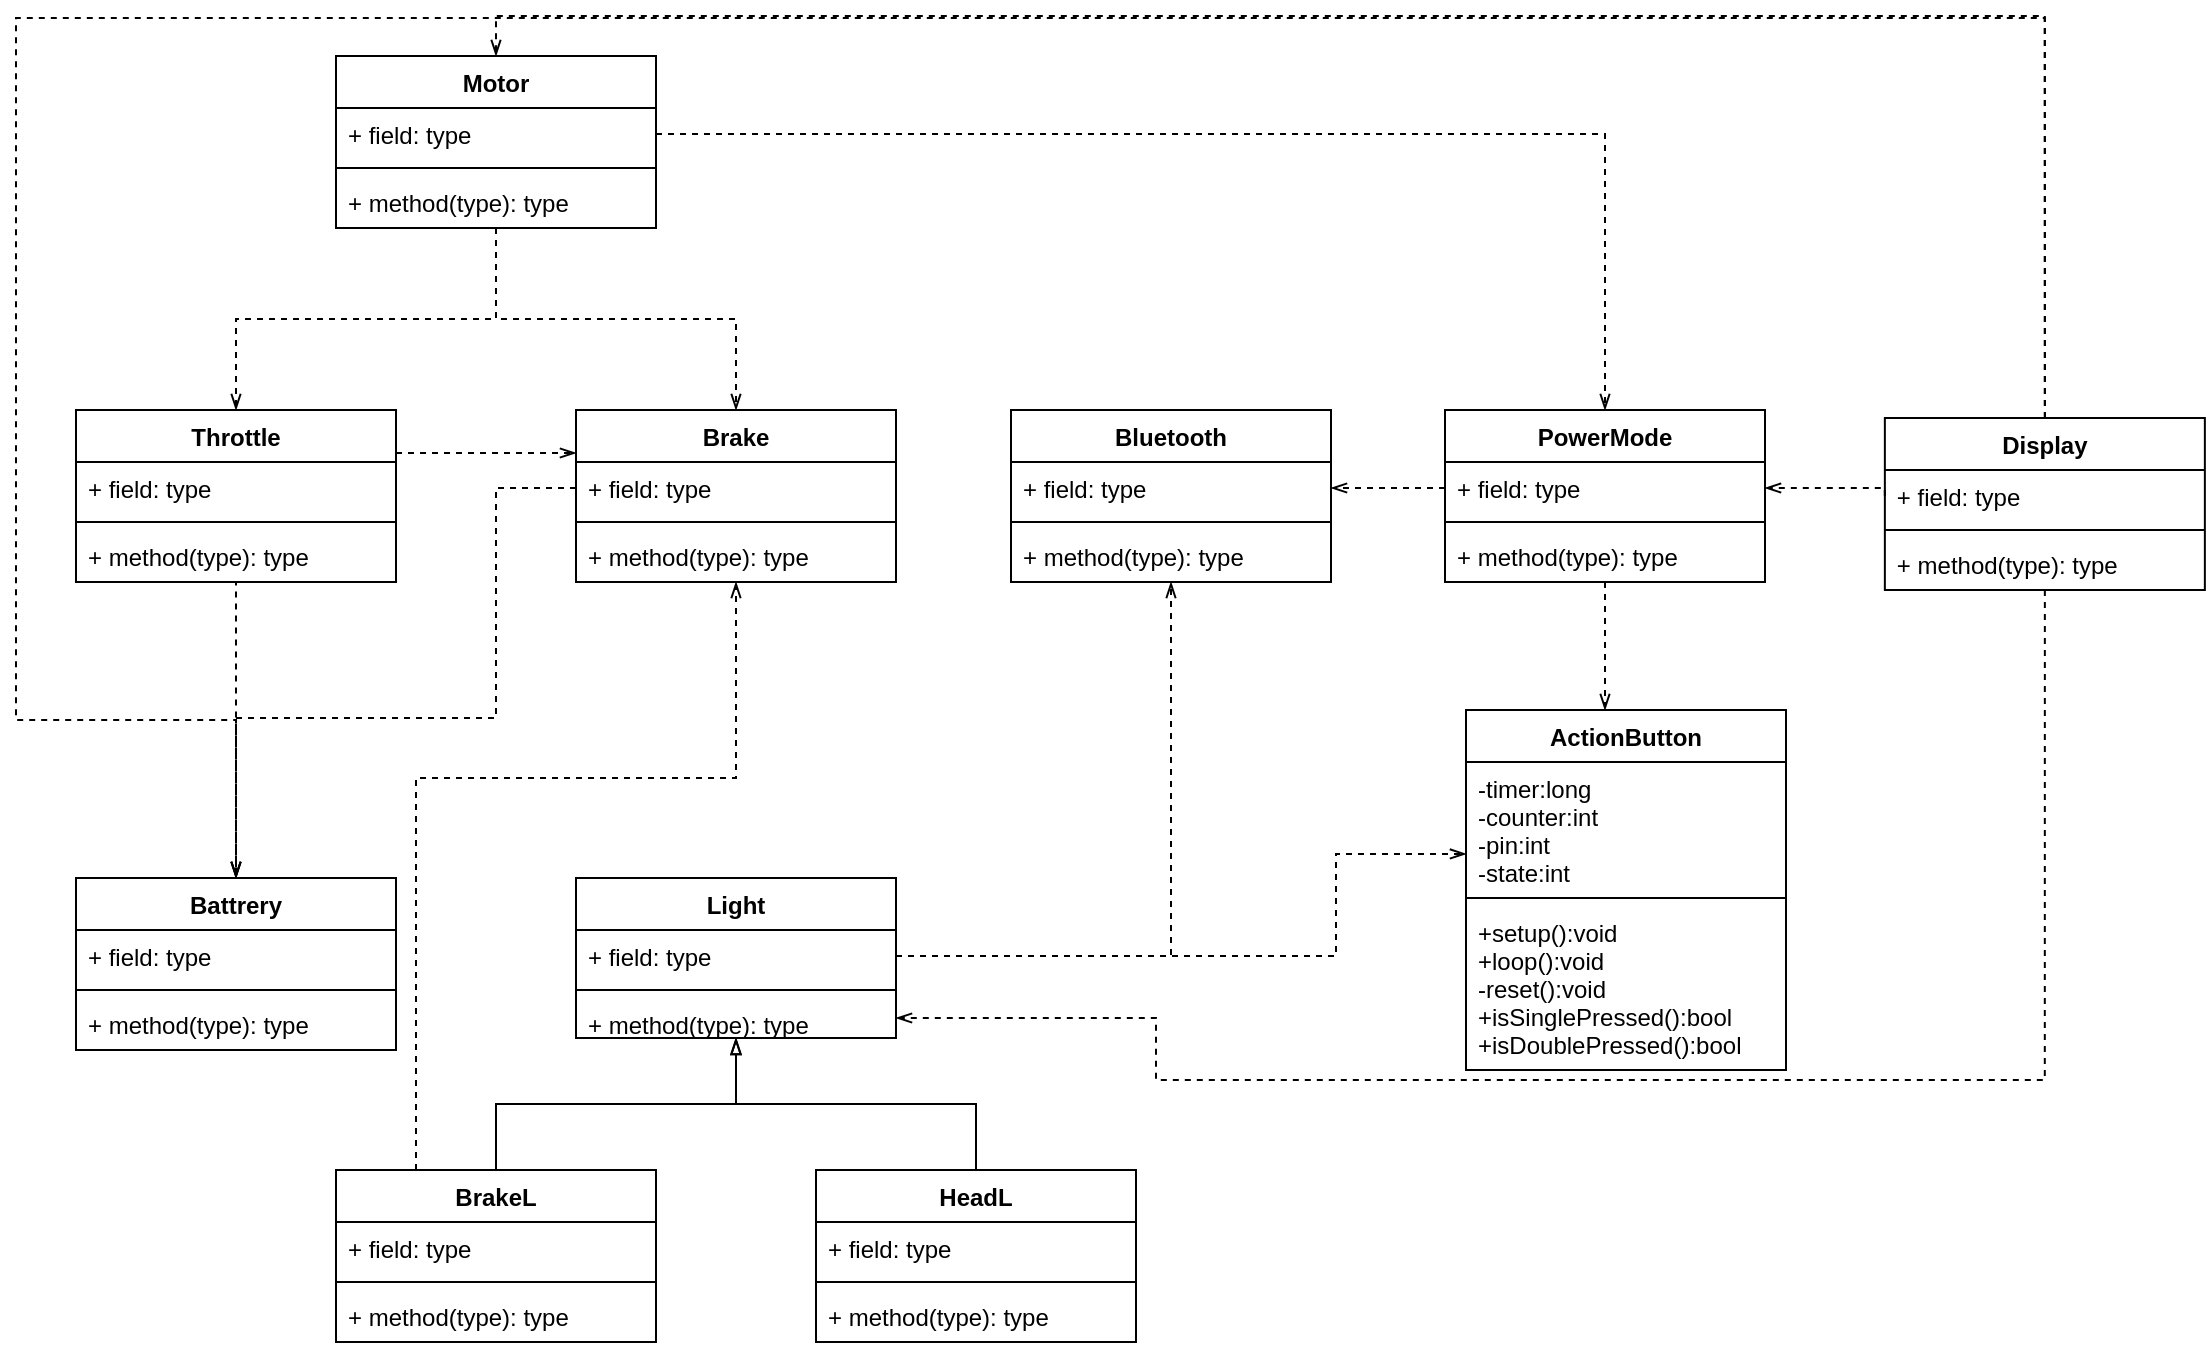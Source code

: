 <mxfile version="10.8.0" type="device"><diagram id="RRR2Q73Efiblb29-fy5A" name="Page-1"><mxGraphModel dx="1078" dy="765" grid="1" gridSize="10" guides="1" tooltips="1" connect="1" arrows="1" fold="1" page="1" pageScale="1" pageWidth="850" pageHeight="1100" math="0" shadow="0"><root><mxCell id="0"/><mxCell id="1" parent="0"/><mxCell id="Oltx8EEPDuNsa9bhyEoh-46" style="edgeStyle=orthogonalEdgeStyle;rounded=0;orthogonalLoop=1;jettySize=auto;html=1;dashed=1;startArrow=none;startFill=0;endArrow=openThin;endFill=0;" parent="1" source="Oltx8EEPDuNsa9bhyEoh-1" target="Oltx8EEPDuNsa9bhyEoh-9" edge="1"><mxGeometry relative="1" as="geometry"/></mxCell><mxCell id="Oltx8EEPDuNsa9bhyEoh-47" style="edgeStyle=orthogonalEdgeStyle;rounded=0;orthogonalLoop=1;jettySize=auto;html=1;exitX=0.5;exitY=1;exitDx=0;exitDy=0;entryX=0.5;entryY=0;entryDx=0;entryDy=0;dashed=1;startArrow=none;startFill=0;endArrow=openThin;endFill=0;" parent="1" source="Oltx8EEPDuNsa9bhyEoh-1" target="Oltx8EEPDuNsa9bhyEoh-5" edge="1"><mxGeometry relative="1" as="geometry"/></mxCell><mxCell id="Oltx8EEPDuNsa9bhyEoh-1" value="Motor" style="swimlane;fontStyle=1;align=center;verticalAlign=top;childLayout=stackLayout;horizontal=1;startSize=26;horizontalStack=0;resizeParent=1;resizeParentMax=0;resizeLast=0;collapsible=1;marginBottom=0;" parent="1" vertex="1"><mxGeometry x="340" y="39" width="160" height="86" as="geometry"/></mxCell><mxCell id="Oltx8EEPDuNsa9bhyEoh-2" value="+ field: type" style="text;strokeColor=none;fillColor=none;align=left;verticalAlign=top;spacingLeft=4;spacingRight=4;overflow=hidden;rotatable=0;points=[[0,0.5],[1,0.5]];portConstraint=eastwest;" parent="Oltx8EEPDuNsa9bhyEoh-1" vertex="1"><mxGeometry y="26" width="160" height="26" as="geometry"/></mxCell><mxCell id="Oltx8EEPDuNsa9bhyEoh-3" value="" style="line;strokeWidth=1;fillColor=none;align=left;verticalAlign=middle;spacingTop=-1;spacingLeft=3;spacingRight=3;rotatable=0;labelPosition=right;points=[];portConstraint=eastwest;" parent="Oltx8EEPDuNsa9bhyEoh-1" vertex="1"><mxGeometry y="52" width="160" height="8" as="geometry"/></mxCell><mxCell id="Oltx8EEPDuNsa9bhyEoh-4" value="+ method(type): type" style="text;strokeColor=none;fillColor=none;align=left;verticalAlign=top;spacingLeft=4;spacingRight=4;overflow=hidden;rotatable=0;points=[[0,0.5],[1,0.5]];portConstraint=eastwest;" parent="Oltx8EEPDuNsa9bhyEoh-1" vertex="1"><mxGeometry y="60" width="160" height="26" as="geometry"/></mxCell><mxCell id="Oltx8EEPDuNsa9bhyEoh-5" value="Brake" style="swimlane;fontStyle=1;align=center;verticalAlign=top;childLayout=stackLayout;horizontal=1;startSize=26;horizontalStack=0;resizeParent=1;resizeParentMax=0;resizeLast=0;collapsible=1;marginBottom=0;" parent="1" vertex="1"><mxGeometry x="460" y="216" width="160" height="86" as="geometry"/></mxCell><mxCell id="Oltx8EEPDuNsa9bhyEoh-6" value="+ field: type" style="text;strokeColor=none;fillColor=none;align=left;verticalAlign=top;spacingLeft=4;spacingRight=4;overflow=hidden;rotatable=0;points=[[0,0.5],[1,0.5]];portConstraint=eastwest;" parent="Oltx8EEPDuNsa9bhyEoh-5" vertex="1"><mxGeometry y="26" width="160" height="26" as="geometry"/></mxCell><mxCell id="Oltx8EEPDuNsa9bhyEoh-7" value="" style="line;strokeWidth=1;fillColor=none;align=left;verticalAlign=middle;spacingTop=-1;spacingLeft=3;spacingRight=3;rotatable=0;labelPosition=right;points=[];portConstraint=eastwest;" parent="Oltx8EEPDuNsa9bhyEoh-5" vertex="1"><mxGeometry y="52" width="160" height="8" as="geometry"/></mxCell><mxCell id="Oltx8EEPDuNsa9bhyEoh-8" value="+ method(type): type" style="text;strokeColor=none;fillColor=none;align=left;verticalAlign=top;spacingLeft=4;spacingRight=4;overflow=hidden;rotatable=0;points=[[0,0.5],[1,0.5]];portConstraint=eastwest;" parent="Oltx8EEPDuNsa9bhyEoh-5" vertex="1"><mxGeometry y="60" width="160" height="26" as="geometry"/></mxCell><mxCell id="Oltx8EEPDuNsa9bhyEoh-85" style="edgeStyle=orthogonalEdgeStyle;rounded=0;orthogonalLoop=1;jettySize=auto;html=1;exitX=1;exitY=0.25;exitDx=0;exitDy=0;entryX=0;entryY=0.25;entryDx=0;entryDy=0;dashed=1;startArrow=none;startFill=0;endArrow=openThin;endFill=0;" parent="1" source="Oltx8EEPDuNsa9bhyEoh-9" target="Oltx8EEPDuNsa9bhyEoh-5" edge="1"><mxGeometry relative="1" as="geometry"/></mxCell><mxCell id="Oltx8EEPDuNsa9bhyEoh-9" value="Throttle" style="swimlane;fontStyle=1;align=center;verticalAlign=top;childLayout=stackLayout;horizontal=1;startSize=26;horizontalStack=0;resizeParent=1;resizeParentMax=0;resizeLast=0;collapsible=1;marginBottom=0;" parent="1" vertex="1"><mxGeometry x="210" y="216" width="160" height="86" as="geometry"/></mxCell><mxCell id="Oltx8EEPDuNsa9bhyEoh-10" value="+ field: type" style="text;strokeColor=none;fillColor=none;align=left;verticalAlign=top;spacingLeft=4;spacingRight=4;overflow=hidden;rotatable=0;points=[[0,0.5],[1,0.5]];portConstraint=eastwest;" parent="Oltx8EEPDuNsa9bhyEoh-9" vertex="1"><mxGeometry y="26" width="160" height="26" as="geometry"/></mxCell><mxCell id="Oltx8EEPDuNsa9bhyEoh-11" value="" style="line;strokeWidth=1;fillColor=none;align=left;verticalAlign=middle;spacingTop=-1;spacingLeft=3;spacingRight=3;rotatable=0;labelPosition=right;points=[];portConstraint=eastwest;" parent="Oltx8EEPDuNsa9bhyEoh-9" vertex="1"><mxGeometry y="52" width="160" height="8" as="geometry"/></mxCell><mxCell id="Oltx8EEPDuNsa9bhyEoh-12" value="+ method(type): type" style="text;strokeColor=none;fillColor=none;align=left;verticalAlign=top;spacingLeft=4;spacingRight=4;overflow=hidden;rotatable=0;points=[[0,0.5],[1,0.5]];portConstraint=eastwest;" parent="Oltx8EEPDuNsa9bhyEoh-9" vertex="1"><mxGeometry y="60" width="160" height="26" as="geometry"/></mxCell><mxCell id="Oltx8EEPDuNsa9bhyEoh-13" value="Bluetooth" style="swimlane;fontStyle=1;align=center;verticalAlign=top;childLayout=stackLayout;horizontal=1;startSize=26;horizontalStack=0;resizeParent=1;resizeParentMax=0;resizeLast=0;collapsible=1;marginBottom=0;" parent="1" vertex="1"><mxGeometry x="677.5" y="216" width="160" height="86" as="geometry"/></mxCell><mxCell id="Oltx8EEPDuNsa9bhyEoh-14" value="+ field: type" style="text;strokeColor=none;fillColor=none;align=left;verticalAlign=top;spacingLeft=4;spacingRight=4;overflow=hidden;rotatable=0;points=[[0,0.5],[1,0.5]];portConstraint=eastwest;" parent="Oltx8EEPDuNsa9bhyEoh-13" vertex="1"><mxGeometry y="26" width="160" height="26" as="geometry"/></mxCell><mxCell id="Oltx8EEPDuNsa9bhyEoh-15" value="" style="line;strokeWidth=1;fillColor=none;align=left;verticalAlign=middle;spacingTop=-1;spacingLeft=3;spacingRight=3;rotatable=0;labelPosition=right;points=[];portConstraint=eastwest;" parent="Oltx8EEPDuNsa9bhyEoh-13" vertex="1"><mxGeometry y="52" width="160" height="8" as="geometry"/></mxCell><mxCell id="Oltx8EEPDuNsa9bhyEoh-16" value="+ method(type): type" style="text;strokeColor=none;fillColor=none;align=left;verticalAlign=top;spacingLeft=4;spacingRight=4;overflow=hidden;rotatable=0;points=[[0,0.5],[1,0.5]];portConstraint=eastwest;" parent="Oltx8EEPDuNsa9bhyEoh-13" vertex="1"><mxGeometry y="60" width="160" height="26" as="geometry"/></mxCell><mxCell id="Oltx8EEPDuNsa9bhyEoh-17" value="Light" style="swimlane;fontStyle=1;align=center;verticalAlign=top;childLayout=stackLayout;horizontal=1;startSize=26;horizontalStack=0;resizeParent=1;resizeParentMax=0;resizeLast=0;collapsible=1;marginBottom=0;" parent="1" vertex="1"><mxGeometry x="460" y="450" width="160" height="80" as="geometry"/></mxCell><mxCell id="Oltx8EEPDuNsa9bhyEoh-18" value="+ field: type" style="text;strokeColor=none;fillColor=none;align=left;verticalAlign=top;spacingLeft=4;spacingRight=4;overflow=hidden;rotatable=0;points=[[0,0.5],[1,0.5]];portConstraint=eastwest;" parent="Oltx8EEPDuNsa9bhyEoh-17" vertex="1"><mxGeometry y="26" width="160" height="26" as="geometry"/></mxCell><mxCell id="Oltx8EEPDuNsa9bhyEoh-19" value="" style="line;strokeWidth=1;fillColor=none;align=left;verticalAlign=middle;spacingTop=-1;spacingLeft=3;spacingRight=3;rotatable=0;labelPosition=right;points=[];portConstraint=eastwest;" parent="Oltx8EEPDuNsa9bhyEoh-17" vertex="1"><mxGeometry y="52" width="160" height="8" as="geometry"/></mxCell><mxCell id="Oltx8EEPDuNsa9bhyEoh-20" value="+ method(type): type" style="text;strokeColor=none;fillColor=none;align=left;verticalAlign=top;spacingLeft=4;spacingRight=4;overflow=hidden;rotatable=0;points=[[0,0.5],[1,0.5]];portConstraint=eastwest;" parent="Oltx8EEPDuNsa9bhyEoh-17" vertex="1"><mxGeometry y="60" width="160" height="20" as="geometry"/></mxCell><mxCell id="Oltx8EEPDuNsa9bhyEoh-32" style="edgeStyle=orthogonalEdgeStyle;rounded=0;orthogonalLoop=1;jettySize=auto;html=1;exitX=0.5;exitY=0;exitDx=0;exitDy=0;endArrow=blockThin;endFill=0;entryX=0.5;entryY=1;entryDx=0;entryDy=0;" parent="1" source="Oltx8EEPDuNsa9bhyEoh-21" target="Oltx8EEPDuNsa9bhyEoh-17" edge="1"><mxGeometry relative="1" as="geometry"><mxPoint x="530" y="545" as="targetPoint"/></mxGeometry></mxCell><mxCell id="Oltx8EEPDuNsa9bhyEoh-81" style="edgeStyle=orthogonalEdgeStyle;rounded=0;orthogonalLoop=1;jettySize=auto;html=1;exitX=0.25;exitY=0;exitDx=0;exitDy=0;dashed=1;startArrow=none;startFill=0;endArrow=openThin;endFill=0;entryX=0.5;entryY=1;entryDx=0;entryDy=0;" parent="1" source="Oltx8EEPDuNsa9bhyEoh-21" target="Oltx8EEPDuNsa9bhyEoh-5" edge="1"><mxGeometry relative="1" as="geometry"><mxPoint x="430" y="390" as="targetPoint"/><Array as="points"><mxPoint x="380" y="400"/><mxPoint x="540" y="400"/></Array></mxGeometry></mxCell><mxCell id="Oltx8EEPDuNsa9bhyEoh-21" value="BrakeL" style="swimlane;fontStyle=1;align=center;verticalAlign=top;childLayout=stackLayout;horizontal=1;startSize=26;horizontalStack=0;resizeParent=1;resizeParentMax=0;resizeLast=0;collapsible=1;marginBottom=0;" parent="1" vertex="1"><mxGeometry x="340" y="596" width="160" height="86" as="geometry"/></mxCell><mxCell id="Oltx8EEPDuNsa9bhyEoh-22" value="+ field: type" style="text;strokeColor=none;fillColor=none;align=left;verticalAlign=top;spacingLeft=4;spacingRight=4;overflow=hidden;rotatable=0;points=[[0,0.5],[1,0.5]];portConstraint=eastwest;" parent="Oltx8EEPDuNsa9bhyEoh-21" vertex="1"><mxGeometry y="26" width="160" height="26" as="geometry"/></mxCell><mxCell id="Oltx8EEPDuNsa9bhyEoh-23" value="" style="line;strokeWidth=1;fillColor=none;align=left;verticalAlign=middle;spacingTop=-1;spacingLeft=3;spacingRight=3;rotatable=0;labelPosition=right;points=[];portConstraint=eastwest;" parent="Oltx8EEPDuNsa9bhyEoh-21" vertex="1"><mxGeometry y="52" width="160" height="8" as="geometry"/></mxCell><mxCell id="Oltx8EEPDuNsa9bhyEoh-24" value="+ method(type): type" style="text;strokeColor=none;fillColor=none;align=left;verticalAlign=top;spacingLeft=4;spacingRight=4;overflow=hidden;rotatable=0;points=[[0,0.5],[1,0.5]];portConstraint=eastwest;" parent="Oltx8EEPDuNsa9bhyEoh-21" vertex="1"><mxGeometry y="60" width="160" height="26" as="geometry"/></mxCell><mxCell id="Oltx8EEPDuNsa9bhyEoh-31" style="edgeStyle=orthogonalEdgeStyle;rounded=0;orthogonalLoop=1;jettySize=auto;html=1;exitX=0.5;exitY=0;exitDx=0;exitDy=0;endArrow=blockThin;endFill=0;entryX=0.5;entryY=1;entryDx=0;entryDy=0;entryPerimeter=0;" parent="1" source="Oltx8EEPDuNsa9bhyEoh-25" target="Oltx8EEPDuNsa9bhyEoh-20" edge="1"><mxGeometry relative="1" as="geometry"><mxPoint x="550" y="545" as="targetPoint"/></mxGeometry></mxCell><mxCell id="Oltx8EEPDuNsa9bhyEoh-25" value="HeadL" style="swimlane;fontStyle=1;align=center;verticalAlign=top;childLayout=stackLayout;horizontal=1;startSize=26;horizontalStack=0;resizeParent=1;resizeParentMax=0;resizeLast=0;collapsible=1;marginBottom=0;" parent="1" vertex="1"><mxGeometry x="580" y="596" width="160" height="86" as="geometry"><mxRectangle x="580" y="596" width="70" height="26" as="alternateBounds"/></mxGeometry></mxCell><mxCell id="Oltx8EEPDuNsa9bhyEoh-26" value="+ field: type" style="text;strokeColor=none;fillColor=none;align=left;verticalAlign=top;spacingLeft=4;spacingRight=4;overflow=hidden;rotatable=0;points=[[0,0.5],[1,0.5]];portConstraint=eastwest;" parent="Oltx8EEPDuNsa9bhyEoh-25" vertex="1"><mxGeometry y="26" width="160" height="26" as="geometry"/></mxCell><mxCell id="Oltx8EEPDuNsa9bhyEoh-27" value="" style="line;strokeWidth=1;fillColor=none;align=left;verticalAlign=middle;spacingTop=-1;spacingLeft=3;spacingRight=3;rotatable=0;labelPosition=right;points=[];portConstraint=eastwest;" parent="Oltx8EEPDuNsa9bhyEoh-25" vertex="1"><mxGeometry y="52" width="160" height="8" as="geometry"/></mxCell><mxCell id="Oltx8EEPDuNsa9bhyEoh-28" value="+ method(type): type" style="text;strokeColor=none;fillColor=none;align=left;verticalAlign=top;spacingLeft=4;spacingRight=4;overflow=hidden;rotatable=0;points=[[0,0.5],[1,0.5]];portConstraint=eastwest;" parent="Oltx8EEPDuNsa9bhyEoh-25" vertex="1"><mxGeometry y="60" width="160" height="26" as="geometry"/></mxCell><mxCell id="Oltx8EEPDuNsa9bhyEoh-60" style="edgeStyle=orthogonalEdgeStyle;rounded=0;orthogonalLoop=1;jettySize=auto;html=1;exitX=0.5;exitY=0;exitDx=0;exitDy=0;entryX=0.5;entryY=0;entryDx=0;entryDy=0;dashed=1;startArrow=none;startFill=0;endArrow=openThin;endFill=0;" parent="1" source="Oltx8EEPDuNsa9bhyEoh-33" target="Oltx8EEPDuNsa9bhyEoh-37" edge="1"><mxGeometry relative="1" as="geometry"><Array as="points"><mxPoint x="1194" y="20"/><mxPoint x="180" y="20"/><mxPoint x="180" y="371"/><mxPoint x="290" y="371"/></Array></mxGeometry></mxCell><mxCell id="Oltx8EEPDuNsa9bhyEoh-79" style="edgeStyle=orthogonalEdgeStyle;rounded=0;orthogonalLoop=1;jettySize=auto;html=1;exitX=0.5;exitY=1;exitDx=0;exitDy=0;entryX=1;entryY=0.5;entryDx=0;entryDy=0;dashed=1;startArrow=none;startFill=0;endArrow=openThin;endFill=0;" parent="1" source="Oltx8EEPDuNsa9bhyEoh-33" target="Oltx8EEPDuNsa9bhyEoh-20" edge="1"><mxGeometry relative="1" as="geometry"><Array as="points"><mxPoint x="1194" y="551"/><mxPoint x="750" y="551"/><mxPoint x="750" y="520"/></Array></mxGeometry></mxCell><mxCell id="Oltx8EEPDuNsa9bhyEoh-80" style="edgeStyle=orthogonalEdgeStyle;rounded=0;orthogonalLoop=1;jettySize=auto;html=1;exitX=0.5;exitY=0;exitDx=0;exitDy=0;entryX=0.5;entryY=0;entryDx=0;entryDy=0;dashed=1;startArrow=none;startFill=0;endArrow=openThin;endFill=0;" parent="1" source="Oltx8EEPDuNsa9bhyEoh-33" target="Oltx8EEPDuNsa9bhyEoh-1" edge="1"><mxGeometry relative="1" as="geometry"/></mxCell><mxCell id="Oltx8EEPDuNsa9bhyEoh-33" value="Display" style="swimlane;fontStyle=1;align=center;verticalAlign=top;childLayout=stackLayout;horizontal=1;startSize=26;horizontalStack=0;resizeParent=1;resizeParentMax=0;resizeLast=0;collapsible=1;marginBottom=0;" parent="1" vertex="1"><mxGeometry x="1114.429" y="220" width="160" height="86" as="geometry"/></mxCell><mxCell id="Oltx8EEPDuNsa9bhyEoh-34" value="+ field: type" style="text;strokeColor=none;fillColor=none;align=left;verticalAlign=top;spacingLeft=4;spacingRight=4;overflow=hidden;rotatable=0;points=[[0,0.5],[1,0.5]];portConstraint=eastwest;" parent="Oltx8EEPDuNsa9bhyEoh-33" vertex="1"><mxGeometry y="26" width="160" height="26" as="geometry"/></mxCell><mxCell id="Oltx8EEPDuNsa9bhyEoh-35" value="" style="line;strokeWidth=1;fillColor=none;align=left;verticalAlign=middle;spacingTop=-1;spacingLeft=3;spacingRight=3;rotatable=0;labelPosition=right;points=[];portConstraint=eastwest;" parent="Oltx8EEPDuNsa9bhyEoh-33" vertex="1"><mxGeometry y="52" width="160" height="8" as="geometry"/></mxCell><mxCell id="Oltx8EEPDuNsa9bhyEoh-36" value="+ method(type): type" style="text;strokeColor=none;fillColor=none;align=left;verticalAlign=top;spacingLeft=4;spacingRight=4;overflow=hidden;rotatable=0;points=[[0,0.5],[1,0.5]];portConstraint=eastwest;" parent="Oltx8EEPDuNsa9bhyEoh-33" vertex="1"><mxGeometry y="60" width="160" height="26" as="geometry"/></mxCell><mxCell id="Oltx8EEPDuNsa9bhyEoh-41" style="edgeStyle=orthogonalEdgeStyle;rounded=0;orthogonalLoop=1;jettySize=auto;html=1;exitX=0.5;exitY=0;exitDx=0;exitDy=0;entryX=0.5;entryY=1;entryDx=0;entryDy=0;endArrow=none;endFill=0;dashed=1;startArrow=openThin;startFill=0;" parent="1" source="Oltx8EEPDuNsa9bhyEoh-37" target="Oltx8EEPDuNsa9bhyEoh-9" edge="1"><mxGeometry relative="1" as="geometry"/></mxCell><mxCell id="Oltx8EEPDuNsa9bhyEoh-37" value="Battrery" style="swimlane;fontStyle=1;align=center;verticalAlign=top;childLayout=stackLayout;horizontal=1;startSize=26;horizontalStack=0;resizeParent=1;resizeParentMax=0;resizeLast=0;collapsible=1;marginBottom=0;" parent="1" vertex="1"><mxGeometry x="210" y="450" width="160" height="86" as="geometry"/></mxCell><mxCell id="Oltx8EEPDuNsa9bhyEoh-38" value="+ field: type" style="text;strokeColor=none;fillColor=none;align=left;verticalAlign=top;spacingLeft=4;spacingRight=4;overflow=hidden;rotatable=0;points=[[0,0.5],[1,0.5]];portConstraint=eastwest;" parent="Oltx8EEPDuNsa9bhyEoh-37" vertex="1"><mxGeometry y="26" width="160" height="26" as="geometry"/></mxCell><mxCell id="Oltx8EEPDuNsa9bhyEoh-39" value="" style="line;strokeWidth=1;fillColor=none;align=left;verticalAlign=middle;spacingTop=-1;spacingLeft=3;spacingRight=3;rotatable=0;labelPosition=right;points=[];portConstraint=eastwest;" parent="Oltx8EEPDuNsa9bhyEoh-37" vertex="1"><mxGeometry y="52" width="160" height="8" as="geometry"/></mxCell><mxCell id="Oltx8EEPDuNsa9bhyEoh-40" value="+ method(type): type" style="text;strokeColor=none;fillColor=none;align=left;verticalAlign=top;spacingLeft=4;spacingRight=4;overflow=hidden;rotatable=0;points=[[0,0.5],[1,0.5]];portConstraint=eastwest;" parent="Oltx8EEPDuNsa9bhyEoh-37" vertex="1"><mxGeometry y="60" width="160" height="26" as="geometry"/></mxCell><mxCell id="Oltx8EEPDuNsa9bhyEoh-43" style="edgeStyle=orthogonalEdgeStyle;rounded=0;orthogonalLoop=1;jettySize=auto;html=1;exitX=0;exitY=0.5;exitDx=0;exitDy=0;entryX=0.5;entryY=0;entryDx=0;entryDy=0;dashed=1;startArrow=none;startFill=0;endArrow=openThin;endFill=0;" parent="1" source="Oltx8EEPDuNsa9bhyEoh-6" target="Oltx8EEPDuNsa9bhyEoh-37" edge="1"><mxGeometry relative="1" as="geometry"><Array as="points"><mxPoint x="420" y="255"/><mxPoint x="420" y="370"/><mxPoint x="290" y="370"/></Array></mxGeometry></mxCell><mxCell id="Oltx8EEPDuNsa9bhyEoh-62" value="ActionButton" style="swimlane;fontStyle=1;align=center;verticalAlign=top;childLayout=stackLayout;horizontal=1;startSize=26;horizontalStack=0;resizeParent=1;resizeParentMax=0;resizeLast=0;collapsible=1;marginBottom=0;" parent="1" vertex="1"><mxGeometry x="905" y="366" width="160" height="180" as="geometry"/></mxCell><mxCell id="Oltx8EEPDuNsa9bhyEoh-63" value="-timer:long&#10;-counter:int&#10;-pin:int&#10;-state:int&#10;" style="text;strokeColor=none;fillColor=none;align=left;verticalAlign=top;spacingLeft=4;spacingRight=4;overflow=hidden;rotatable=0;points=[[0,0.5],[1,0.5]];portConstraint=eastwest;" parent="Oltx8EEPDuNsa9bhyEoh-62" vertex="1"><mxGeometry y="26" width="160" height="64" as="geometry"/></mxCell><mxCell id="Oltx8EEPDuNsa9bhyEoh-64" value="" style="line;strokeWidth=1;fillColor=none;align=left;verticalAlign=middle;spacingTop=-1;spacingLeft=3;spacingRight=3;rotatable=0;labelPosition=right;points=[];portConstraint=eastwest;" parent="Oltx8EEPDuNsa9bhyEoh-62" vertex="1"><mxGeometry y="90" width="160" height="8" as="geometry"/></mxCell><mxCell id="Oltx8EEPDuNsa9bhyEoh-65" value="+setup():void&#10;+loop():void&#10;-reset():void&#10;+isSinglePressed():bool&#10;+isDoublePressed():bool&#10;" style="text;strokeColor=none;fillColor=none;align=left;verticalAlign=top;spacingLeft=4;spacingRight=4;overflow=hidden;rotatable=0;points=[[0,0.5],[1,0.5]];portConstraint=eastwest;" parent="Oltx8EEPDuNsa9bhyEoh-62" vertex="1"><mxGeometry y="98" width="160" height="82" as="geometry"/></mxCell><mxCell id="Oltx8EEPDuNsa9bhyEoh-72" style="edgeStyle=orthogonalEdgeStyle;rounded=0;orthogonalLoop=1;jettySize=auto;html=1;exitX=0.5;exitY=1;exitDx=0;exitDy=0;dashed=1;startArrow=none;startFill=0;endArrow=openThin;endFill=0;" parent="1" source="Oltx8EEPDuNsa9bhyEoh-66" target="Oltx8EEPDuNsa9bhyEoh-62" edge="1"><mxGeometry relative="1" as="geometry"><Array as="points"><mxPoint x="974" y="380"/><mxPoint x="974" y="380"/></Array></mxGeometry></mxCell><mxCell id="Oltx8EEPDuNsa9bhyEoh-66" value="PowerMode" style="swimlane;fontStyle=1;align=center;verticalAlign=top;childLayout=stackLayout;horizontal=1;startSize=26;horizontalStack=0;resizeParent=1;resizeParentMax=0;resizeLast=0;collapsible=1;marginBottom=0;" parent="1" vertex="1"><mxGeometry x="894.5" y="216" width="160" height="86" as="geometry"/></mxCell><mxCell id="Oltx8EEPDuNsa9bhyEoh-67" value="+ field: type" style="text;strokeColor=none;fillColor=none;align=left;verticalAlign=top;spacingLeft=4;spacingRight=4;overflow=hidden;rotatable=0;points=[[0,0.5],[1,0.5]];portConstraint=eastwest;" parent="Oltx8EEPDuNsa9bhyEoh-66" vertex="1"><mxGeometry y="26" width="160" height="26" as="geometry"/></mxCell><mxCell id="Oltx8EEPDuNsa9bhyEoh-68" value="" style="line;strokeWidth=1;fillColor=none;align=left;verticalAlign=middle;spacingTop=-1;spacingLeft=3;spacingRight=3;rotatable=0;labelPosition=right;points=[];portConstraint=eastwest;" parent="Oltx8EEPDuNsa9bhyEoh-66" vertex="1"><mxGeometry y="52" width="160" height="8" as="geometry"/></mxCell><mxCell id="Oltx8EEPDuNsa9bhyEoh-69" value="+ method(type): type" style="text;strokeColor=none;fillColor=none;align=left;verticalAlign=top;spacingLeft=4;spacingRight=4;overflow=hidden;rotatable=0;points=[[0,0.5],[1,0.5]];portConstraint=eastwest;" parent="Oltx8EEPDuNsa9bhyEoh-66" vertex="1"><mxGeometry y="60" width="160" height="26" as="geometry"/></mxCell><mxCell id="Oltx8EEPDuNsa9bhyEoh-71" style="edgeStyle=orthogonalEdgeStyle;rounded=0;orthogonalLoop=1;jettySize=auto;html=1;exitX=1;exitY=0.5;exitDx=0;exitDy=0;entryX=0;entryY=0.718;entryDx=0;entryDy=0;entryPerimeter=0;dashed=1;startArrow=none;startFill=0;endArrow=openThin;endFill=0;" parent="1" source="Oltx8EEPDuNsa9bhyEoh-18" target="Oltx8EEPDuNsa9bhyEoh-63" edge="1"><mxGeometry relative="1" as="geometry"><Array as="points"><mxPoint x="840" y="489"/><mxPoint x="840" y="438"/></Array></mxGeometry></mxCell><mxCell id="Oltx8EEPDuNsa9bhyEoh-73" style="edgeStyle=orthogonalEdgeStyle;rounded=0;orthogonalLoop=1;jettySize=auto;html=1;exitX=1;exitY=0.5;exitDx=0;exitDy=0;entryX=0.5;entryY=0;entryDx=0;entryDy=0;dashed=1;startArrow=none;startFill=0;endArrow=openThin;endFill=0;" parent="1" source="Oltx8EEPDuNsa9bhyEoh-2" target="Oltx8EEPDuNsa9bhyEoh-66" edge="1"><mxGeometry relative="1" as="geometry"><Array as="points"><mxPoint x="974" y="78"/></Array></mxGeometry></mxCell><mxCell id="Oltx8EEPDuNsa9bhyEoh-74" style="edgeStyle=orthogonalEdgeStyle;rounded=0;orthogonalLoop=1;jettySize=auto;html=1;exitX=0;exitY=0.5;exitDx=0;exitDy=0;entryX=1;entryY=0.5;entryDx=0;entryDy=0;dashed=1;startArrow=none;startFill=0;endArrow=openThin;endFill=0;" parent="1" source="Oltx8EEPDuNsa9bhyEoh-34" target="Oltx8EEPDuNsa9bhyEoh-67" edge="1"><mxGeometry relative="1" as="geometry"><Array as="points"><mxPoint x="1114.5" y="255"/></Array></mxGeometry></mxCell><mxCell id="Oltx8EEPDuNsa9bhyEoh-77" style="edgeStyle=orthogonalEdgeStyle;rounded=0;orthogonalLoop=1;jettySize=auto;html=1;exitX=0;exitY=0.5;exitDx=0;exitDy=0;dashed=1;startArrow=none;startFill=0;endArrow=openThin;endFill=0;" parent="1" source="Oltx8EEPDuNsa9bhyEoh-67" target="Oltx8EEPDuNsa9bhyEoh-14" edge="1"><mxGeometry relative="1" as="geometry"/></mxCell><mxCell id="Oltx8EEPDuNsa9bhyEoh-78" style="edgeStyle=orthogonalEdgeStyle;rounded=0;orthogonalLoop=1;jettySize=auto;html=1;exitX=1;exitY=0.5;exitDx=0;exitDy=0;dashed=1;startArrow=none;startFill=0;endArrow=openThin;endFill=0;entryX=0.5;entryY=1;entryDx=0;entryDy=0;" parent="1" source="Oltx8EEPDuNsa9bhyEoh-18" target="Oltx8EEPDuNsa9bhyEoh-13" edge="1"><mxGeometry relative="1" as="geometry"><mxPoint x="750" y="330" as="targetPoint"/></mxGeometry></mxCell></root></mxGraphModel></diagram></mxfile>